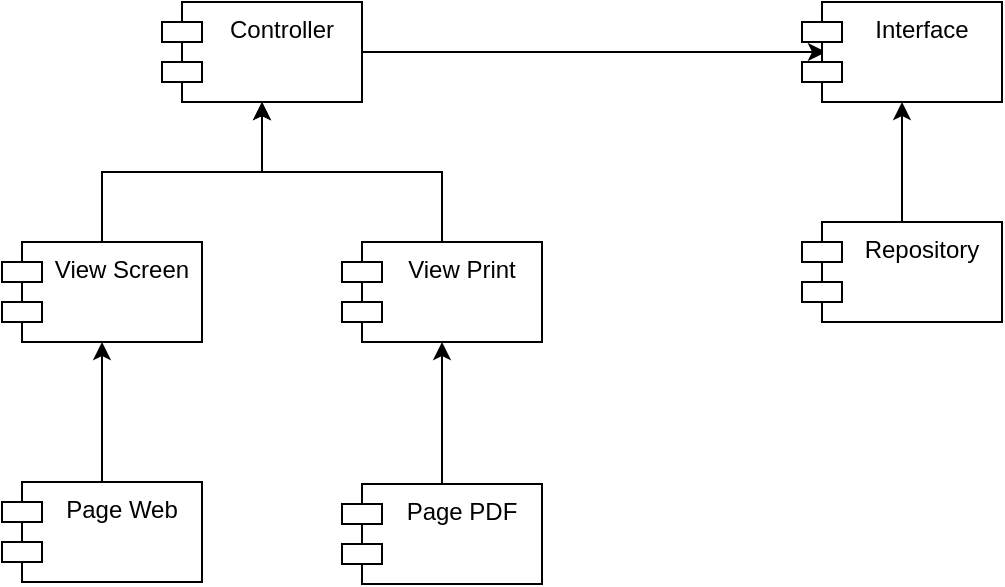<mxfile version="13.5.7" type="github">
  <diagram name="Page-1" id="e7e014a7-5840-1c2e-5031-d8a46d1fe8dd">
    <mxGraphModel dx="868" dy="1276" grid="1" gridSize="10" guides="1" tooltips="1" connect="1" arrows="1" fold="1" page="1" pageScale="1" pageWidth="1169" pageHeight="826" background="#ffffff" math="0" shadow="0">
      <root>
        <mxCell id="0" />
        <mxCell id="1" parent="0" />
        <mxCell id="CfHUTmMDXojyd9d-3PEy-59" style="edgeStyle=orthogonalEdgeStyle;rounded=0;orthogonalLoop=1;jettySize=auto;html=1;entryX=0.12;entryY=0.5;entryDx=0;entryDy=0;entryPerimeter=0;" edge="1" parent="1" source="CfHUTmMDXojyd9d-3PEy-47" target="CfHUTmMDXojyd9d-3PEy-48">
          <mxGeometry relative="1" as="geometry" />
        </mxCell>
        <mxCell id="CfHUTmMDXojyd9d-3PEy-47" value="Controller&#xa;" style="shape=module;align=left;spacingLeft=20;align=center;verticalAlign=top;" vertex="1" parent="1">
          <mxGeometry x="150" y="-370" width="100" height="50" as="geometry" />
        </mxCell>
        <mxCell id="CfHUTmMDXojyd9d-3PEy-48" value="Interface" style="shape=module;align=left;spacingLeft=20;align=center;verticalAlign=top;" vertex="1" parent="1">
          <mxGeometry x="470" y="-370" width="100" height="50" as="geometry" />
        </mxCell>
        <mxCell id="CfHUTmMDXojyd9d-3PEy-60" style="edgeStyle=orthogonalEdgeStyle;rounded=0;orthogonalLoop=1;jettySize=auto;html=1;entryX=0.5;entryY=1;entryDx=0;entryDy=0;" edge="1" parent="1" source="CfHUTmMDXojyd9d-3PEy-49" target="CfHUTmMDXojyd9d-3PEy-48">
          <mxGeometry relative="1" as="geometry" />
        </mxCell>
        <mxCell id="CfHUTmMDXojyd9d-3PEy-49" value="Repository" style="shape=module;align=left;spacingLeft=20;align=center;verticalAlign=top;" vertex="1" parent="1">
          <mxGeometry x="470" y="-260" width="100" height="50" as="geometry" />
        </mxCell>
        <mxCell id="CfHUTmMDXojyd9d-3PEy-57" style="edgeStyle=orthogonalEdgeStyle;rounded=0;orthogonalLoop=1;jettySize=auto;html=1;entryX=0.5;entryY=1;entryDx=0;entryDy=0;" edge="1" parent="1" source="CfHUTmMDXojyd9d-3PEy-50" target="CfHUTmMDXojyd9d-3PEy-47">
          <mxGeometry relative="1" as="geometry" />
        </mxCell>
        <mxCell id="CfHUTmMDXojyd9d-3PEy-50" value="View Screen&#xa;" style="shape=module;align=left;spacingLeft=20;align=center;verticalAlign=top;" vertex="1" parent="1">
          <mxGeometry x="70" y="-250" width="100" height="50" as="geometry" />
        </mxCell>
        <mxCell id="CfHUTmMDXojyd9d-3PEy-58" style="edgeStyle=orthogonalEdgeStyle;rounded=0;orthogonalLoop=1;jettySize=auto;html=1;entryX=0.5;entryY=1;entryDx=0;entryDy=0;" edge="1" parent="1" source="CfHUTmMDXojyd9d-3PEy-51" target="CfHUTmMDXojyd9d-3PEy-47">
          <mxGeometry relative="1" as="geometry" />
        </mxCell>
        <mxCell id="CfHUTmMDXojyd9d-3PEy-51" value="View Print&#xa;" style="shape=module;align=left;spacingLeft=20;align=center;verticalAlign=top;" vertex="1" parent="1">
          <mxGeometry x="240" y="-250" width="100" height="50" as="geometry" />
        </mxCell>
        <mxCell id="CfHUTmMDXojyd9d-3PEy-56" style="edgeStyle=orthogonalEdgeStyle;rounded=0;orthogonalLoop=1;jettySize=auto;html=1;entryX=0.5;entryY=1;entryDx=0;entryDy=0;" edge="1" parent="1" source="CfHUTmMDXojyd9d-3PEy-52" target="CfHUTmMDXojyd9d-3PEy-51">
          <mxGeometry relative="1" as="geometry" />
        </mxCell>
        <mxCell id="CfHUTmMDXojyd9d-3PEy-52" value="Page PDF" style="shape=module;align=left;spacingLeft=20;align=center;verticalAlign=top;" vertex="1" parent="1">
          <mxGeometry x="240" y="-129" width="100" height="50" as="geometry" />
        </mxCell>
        <mxCell id="CfHUTmMDXojyd9d-3PEy-55" style="edgeStyle=orthogonalEdgeStyle;rounded=0;orthogonalLoop=1;jettySize=auto;html=1;entryX=0.5;entryY=1;entryDx=0;entryDy=0;" edge="1" parent="1" source="CfHUTmMDXojyd9d-3PEy-53" target="CfHUTmMDXojyd9d-3PEy-50">
          <mxGeometry relative="1" as="geometry" />
        </mxCell>
        <mxCell id="CfHUTmMDXojyd9d-3PEy-53" value="Page Web&#xa;" style="shape=module;align=left;spacingLeft=20;align=center;verticalAlign=top;" vertex="1" parent="1">
          <mxGeometry x="70" y="-130" width="100" height="50" as="geometry" />
        </mxCell>
      </root>
    </mxGraphModel>
  </diagram>
</mxfile>
